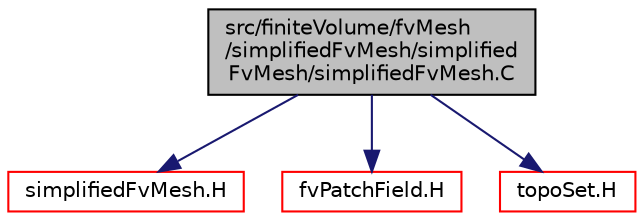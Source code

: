 digraph "src/finiteVolume/fvMesh/simplifiedFvMesh/simplifiedFvMesh/simplifiedFvMesh.C"
{
  bgcolor="transparent";
  edge [fontname="Helvetica",fontsize="10",labelfontname="Helvetica",labelfontsize="10"];
  node [fontname="Helvetica",fontsize="10",shape=record];
  Node1 [label="src/finiteVolume/fvMesh\l/simplifiedFvMesh/simplified\lFvMesh/simplifiedFvMesh.C",height=0.2,width=0.4,color="black", fillcolor="grey75", style="filled" fontcolor="black"];
  Node1 -> Node2 [color="midnightblue",fontsize="10",style="solid",fontname="Helvetica"];
  Node2 [label="simplifiedFvMesh.H",height=0.2,width=0.4,color="red",URL="$simplifiedFvMesh_8H.html"];
  Node1 -> Node3 [color="midnightblue",fontsize="10",style="solid",fontname="Helvetica"];
  Node3 [label="fvPatchField.H",height=0.2,width=0.4,color="red",URL="$fvPatchField_8H.html"];
  Node1 -> Node4 [color="midnightblue",fontsize="10",style="solid",fontname="Helvetica"];
  Node4 [label="topoSet.H",height=0.2,width=0.4,color="red",URL="$topoSet_8H.html"];
}
